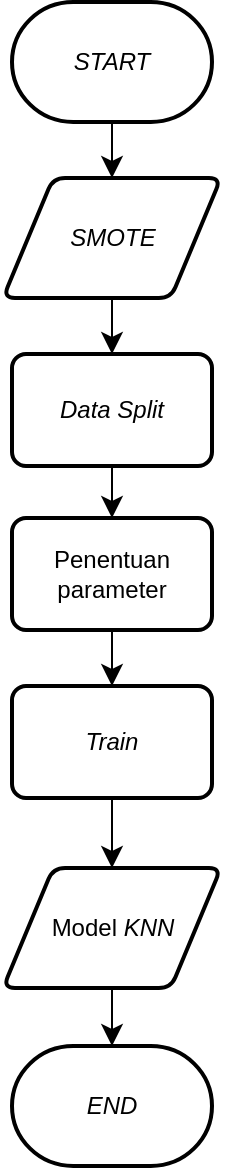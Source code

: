 <mxfile version="24.8.6">
  <diagram name="Page-1" id="nHwVg09_71mfUpFp6saT">
    <mxGraphModel dx="712" dy="1187" grid="0" gridSize="10" guides="1" tooltips="1" connect="1" arrows="1" fold="1" page="0" pageScale="1" pageWidth="850" pageHeight="1100" math="0" shadow="0">
      <root>
        <mxCell id="0" />
        <mxCell id="1" parent="0" />
        <mxCell id="OhggnpwWC3U-Aos0IUR1-8" style="edgeStyle=none;curved=1;rounded=0;orthogonalLoop=1;jettySize=auto;html=1;exitX=0.5;exitY=1;exitDx=0;exitDy=0;exitPerimeter=0;entryX=0.5;entryY=0;entryDx=0;entryDy=0;fontSize=12;startSize=8;endSize=8;" edge="1" parent="1" source="OhggnpwWC3U-Aos0IUR1-1" target="OhggnpwWC3U-Aos0IUR1-3">
          <mxGeometry relative="1" as="geometry" />
        </mxCell>
        <mxCell id="OhggnpwWC3U-Aos0IUR1-1" value="&lt;i&gt;START&lt;/i&gt;" style="strokeWidth=2;html=1;shape=mxgraph.flowchart.terminator;whiteSpace=wrap;" vertex="1" parent="1">
          <mxGeometry x="76" y="-33" width="100" height="60" as="geometry" />
        </mxCell>
        <mxCell id="OhggnpwWC3U-Aos0IUR1-2" value="&lt;i&gt;END&lt;/i&gt;" style="strokeWidth=2;html=1;shape=mxgraph.flowchart.terminator;whiteSpace=wrap;" vertex="1" parent="1">
          <mxGeometry x="76" y="489" width="100" height="60" as="geometry" />
        </mxCell>
        <mxCell id="OhggnpwWC3U-Aos0IUR1-9" style="edgeStyle=none;curved=1;rounded=0;orthogonalLoop=1;jettySize=auto;html=1;exitX=0.5;exitY=1;exitDx=0;exitDy=0;entryX=0.5;entryY=0;entryDx=0;entryDy=0;fontSize=12;startSize=8;endSize=8;" edge="1" parent="1" source="OhggnpwWC3U-Aos0IUR1-3" target="OhggnpwWC3U-Aos0IUR1-4">
          <mxGeometry relative="1" as="geometry" />
        </mxCell>
        <mxCell id="OhggnpwWC3U-Aos0IUR1-3" value="&lt;i&gt;SMOTE&lt;/i&gt;" style="shape=parallelogram;html=1;strokeWidth=2;perimeter=parallelogramPerimeter;whiteSpace=wrap;rounded=1;arcSize=12;size=0.23;" vertex="1" parent="1">
          <mxGeometry x="71.5" y="55" width="109" height="60" as="geometry" />
        </mxCell>
        <mxCell id="OhggnpwWC3U-Aos0IUR1-10" style="edgeStyle=none;curved=1;rounded=0;orthogonalLoop=1;jettySize=auto;html=1;exitX=0.5;exitY=1;exitDx=0;exitDy=0;entryX=0.5;entryY=0;entryDx=0;entryDy=0;fontSize=12;startSize=8;endSize=8;" edge="1" parent="1" source="OhggnpwWC3U-Aos0IUR1-4" target="OhggnpwWC3U-Aos0IUR1-5">
          <mxGeometry relative="1" as="geometry" />
        </mxCell>
        <mxCell id="OhggnpwWC3U-Aos0IUR1-4" value="&lt;i&gt;Data Split&lt;/i&gt;" style="rounded=1;whiteSpace=wrap;html=1;absoluteArcSize=1;arcSize=14;strokeWidth=2;" vertex="1" parent="1">
          <mxGeometry x="76" y="143" width="100" height="56" as="geometry" />
        </mxCell>
        <mxCell id="OhggnpwWC3U-Aos0IUR1-11" style="edgeStyle=none;curved=1;rounded=0;orthogonalLoop=1;jettySize=auto;html=1;exitX=0.5;exitY=1;exitDx=0;exitDy=0;entryX=0.5;entryY=0;entryDx=0;entryDy=0;fontSize=12;startSize=8;endSize=8;" edge="1" parent="1" source="OhggnpwWC3U-Aos0IUR1-5" target="OhggnpwWC3U-Aos0IUR1-7">
          <mxGeometry relative="1" as="geometry" />
        </mxCell>
        <mxCell id="OhggnpwWC3U-Aos0IUR1-5" value="Penentuan parameter" style="rounded=1;whiteSpace=wrap;html=1;absoluteArcSize=1;arcSize=14;strokeWidth=2;" vertex="1" parent="1">
          <mxGeometry x="76" y="225" width="100" height="56" as="geometry" />
        </mxCell>
        <mxCell id="OhggnpwWC3U-Aos0IUR1-6" value="Model &lt;i&gt;KNN&lt;/i&gt;" style="shape=parallelogram;html=1;strokeWidth=2;perimeter=parallelogramPerimeter;whiteSpace=wrap;rounded=1;arcSize=12;size=0.23;" vertex="1" parent="1">
          <mxGeometry x="71.5" y="400" width="109" height="60" as="geometry" />
        </mxCell>
        <mxCell id="OhggnpwWC3U-Aos0IUR1-12" style="edgeStyle=none;curved=1;rounded=0;orthogonalLoop=1;jettySize=auto;html=1;exitX=0.5;exitY=1;exitDx=0;exitDy=0;entryX=0.5;entryY=0;entryDx=0;entryDy=0;fontSize=12;startSize=8;endSize=8;" edge="1" parent="1" source="OhggnpwWC3U-Aos0IUR1-7" target="OhggnpwWC3U-Aos0IUR1-6">
          <mxGeometry relative="1" as="geometry" />
        </mxCell>
        <mxCell id="OhggnpwWC3U-Aos0IUR1-7" value="&lt;i&gt;Train&lt;/i&gt;" style="rounded=1;whiteSpace=wrap;html=1;absoluteArcSize=1;arcSize=14;strokeWidth=2;" vertex="1" parent="1">
          <mxGeometry x="76" y="309" width="100" height="56" as="geometry" />
        </mxCell>
        <mxCell id="OhggnpwWC3U-Aos0IUR1-13" style="edgeStyle=none;curved=1;rounded=0;orthogonalLoop=1;jettySize=auto;html=1;exitX=0.5;exitY=1;exitDx=0;exitDy=0;entryX=0.5;entryY=0;entryDx=0;entryDy=0;entryPerimeter=0;fontSize=12;startSize=8;endSize=8;" edge="1" parent="1" source="OhggnpwWC3U-Aos0IUR1-6" target="OhggnpwWC3U-Aos0IUR1-2">
          <mxGeometry relative="1" as="geometry" />
        </mxCell>
      </root>
    </mxGraphModel>
  </diagram>
</mxfile>
